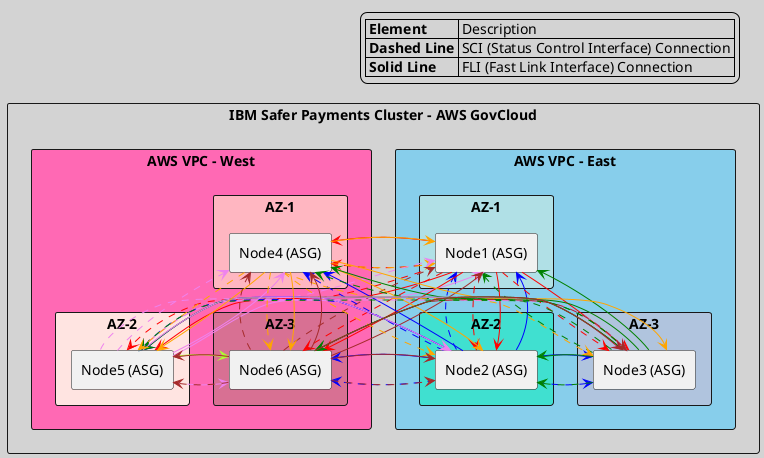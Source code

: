 @startuml
skinparam ComponentStyle rectangle
skinparam backgroundColor LightGrey



rectangle "IBM Safer Payments Cluster - AWS GovCloud" {

    ' Define East Region with a unique background color and separate AZs
    rectangle "AWS VPC - East" as EastRegion #SkyBlue {
        rectangle "AZ-1" as AZ1_East #PowderBlue {
            rectangle "Node1 (ASG)" as Node1
        }
        rectangle "AZ-2" as AZ2_East #Turquoise {
            rectangle "Node2 (ASG)" as Node2
        }
        rectangle "AZ-3" as AZ3_East #LightSteelBlue {
            rectangle "Node3 (ASG)" as Node3
        }
    }

    ' Define West Region with a unique background color and separate AZs
    rectangle "AWS VPC - West" as WestRegion #HotPink {
        rectangle "AZ-1" as AZ1_West #LightPink {
            rectangle "Node4 (ASG)" as Node4
        }
        rectangle "AZ-2" as AZ2_West #MistyRose {
            rectangle "Node5 (ASG)" as Node5
        }
        rectangle "AZ-3" as AZ3_West #PaleVioletRed {
            rectangle "Node6 (ASG)" as Node6
        }
    }
}

' SCI Connections (Dashed)
Node1 -[#red,dashed]-> Node2
Node1 -[#red,dashed]-> Node3
Node1 -[#red,dashed]-> Node4
Node1 -[#red,dashed]-> Node5
Node1 -[#red,dashed]-> Node6

Node2 -[#blue,dashed]-> Node1
Node2 -[#blue,dashed]-> Node3
Node2 -[#blue,dashed]-> Node4
Node2 -[#blue,dashed]-> Node5
Node2 -[#blue,dashed]-> Node6

Node3 -[#green,dashed]-> Node1
Node3 -[#green,dashed]-> Node2
Node3 -[#green,dashed]-> Node4
Node3 -[#green,dashed]-> Node5
Node3 -[#green,dashed]-> Node6

Node4 -[#orange,dashed]-> Node1
Node4 -[#orange,dashed]-> Node2
Node4 -[#orange,dashed]-> Node3
Node4 -[#orange,dashed]-> Node5
Node4 -[#orange,dashed]-> Node6

Node5 -[#violet,dashed]-> Node1
Node5 -[#violet,dashed]-> Node2
Node5 -[#violet,dashed]-> Node3
Node5 -[#violet,dashed]-> Node4
Node5 -[#violet,dashed]-> Node6

Node6 -[#brown,dashed]-> Node1
Node6 -[#brown,dashed]-> Node2
Node6 -[#brown,dashed]-> Node3
Node6 -[#brown,dashed]-> Node4
Node6 -[#brown,dashed]-> Node5

' FLI Connections (Solid)
Node1 -[#red]-> Node2
Node1 -[#red]-> Node3
Node1 -[#red]-> Node4
Node1 -[#red]-> Node5
Node1 -[#red]-> Node6

Node2 -[#blue]-> Node1
Node2 -[#blue]-> Node3
Node2 -[#blue]-> Node4
Node2 -[#blue]-> Node5
Node2 -[#blue]-> Node6

Node3 -[#green]-> Node1
Node3 -[#green]-> Node2
Node3 -[#green]-> Node4
Node3 -[#green]-> Node5
Node3 -[#green]-> Node6

Node4 -[#orange]-> Node1
Node4 -[#orange]-> Node2
Node4 -[#orange]-> Node3
Node4 -[#orange]-> Node5
Node4 -[#orange]-> Node6

Node5 -[#violet]-> Node1
Node5 -[#violet]-> Node2
Node5 -[#violet]-> Node3
Node5 -[#violet]-> Node4
Node5 -[#GreenYellow]-> Node6

Node6 -[#brown]-> Node1
Node6 -[#brown]-> Node2
Node6 -[#brown]-> Node3
Node6 -[#brown]-> Node4
Node6 -[#brown]-> Node5

' Add a legend to describe SCI and FLI connections and region colors
legend top right
  |= Element | Description |
  | **Dashed Line** | SCI (Status Control Interface) Connection |
  | **Solid Line** | FLI (Fast Link Interface) Connection |
endlegend

@enduml
